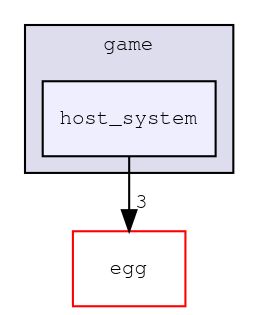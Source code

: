 digraph "source/game/host_system" {
  compound=true
  node [ fontsize="10", fontname="FreeMono"];
  edge [ labelfontsize="10", labelfontname="FreeMono"];
  subgraph clusterdir_9ea5017e8fa7189fb9af6fe82af05461 {
    graph [ bgcolor="#ddddee", pencolor="black", label="game" fontname="FreeMono", fontsize="10", URL="dir_9ea5017e8fa7189fb9af6fe82af05461.html"]
  dir_44b515eb409b2fb9e7cf4ac48543db6d [shape=box, label="host_system", style="filled", fillcolor="#eeeeff", pencolor="black", URL="dir_44b515eb409b2fb9e7cf4ac48543db6d.html"];
  }
  dir_dfa3dd376ef284b4fe91688c4c5b67ec [shape=box label="egg" fillcolor="white" style="filled" color="red" URL="dir_dfa3dd376ef284b4fe91688c4c5b67ec.html"];
  dir_44b515eb409b2fb9e7cf4ac48543db6d->dir_dfa3dd376ef284b4fe91688c4c5b67ec [headlabel="3", labeldistance=1.5 headhref="dir_000009_000001.html"];
}
